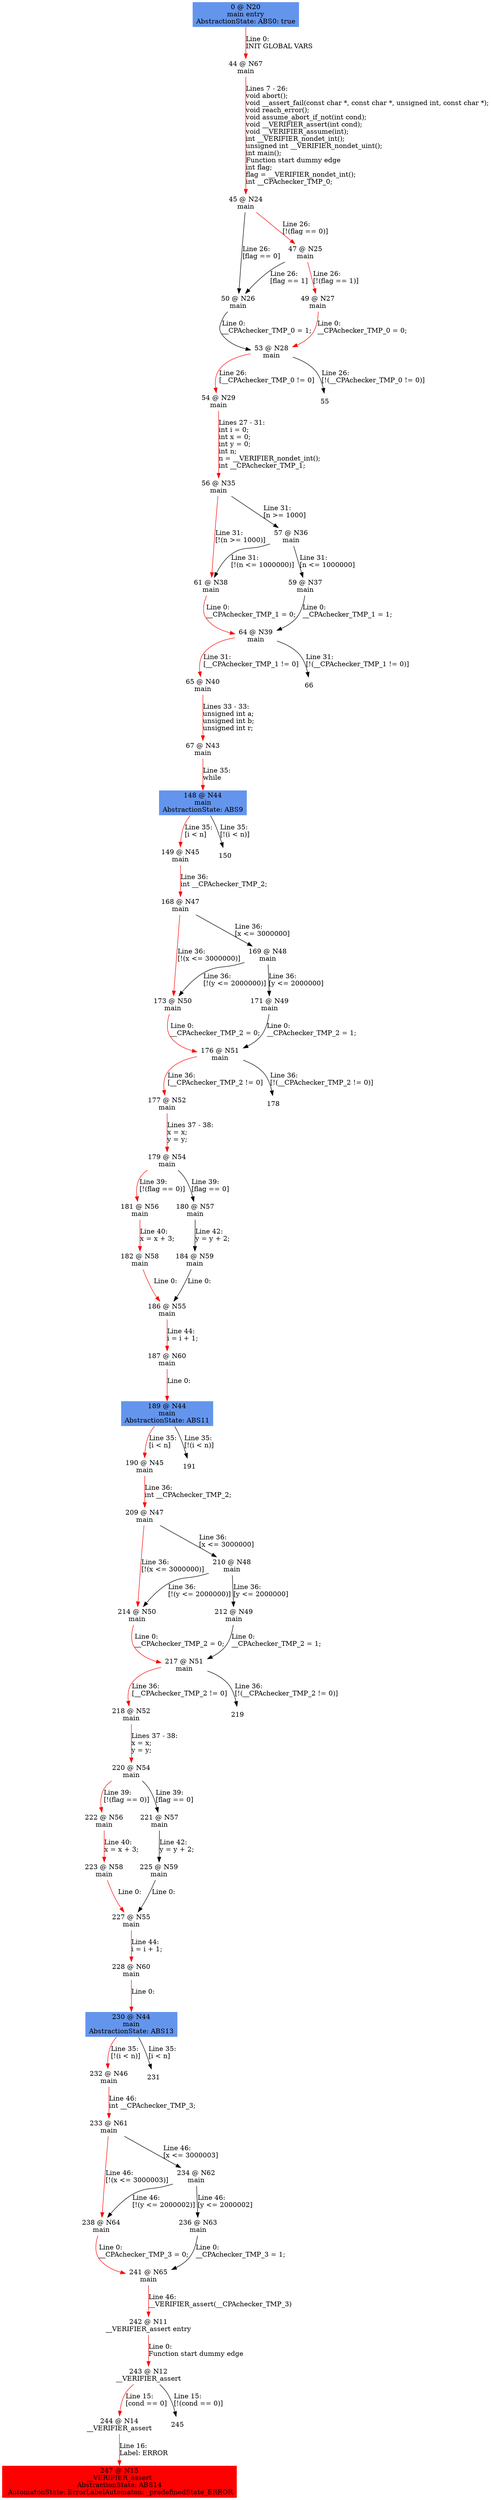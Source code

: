 digraph ARG {
node [style="filled" shape="box" color="white"]
0 [fillcolor="cornflowerblue" label="0 @ N20\nmain entry\nAbstractionState: ABS0: true\n" id="0"]
44 [label="44 @ N67\nmain\n" id="44"]
45 [label="45 @ N24\nmain\n" id="45"]
50 [label="50 @ N26\nmain\n" id="50"]
53 [label="53 @ N28\nmain\n" id="53"]
54 [label="54 @ N29\nmain\n" id="54"]
56 [label="56 @ N35\nmain\n" id="56"]
61 [label="61 @ N38\nmain\n" id="61"]
64 [label="64 @ N39\nmain\n" id="64"]
65 [label="65 @ N40\nmain\n" id="65"]
67 [label="67 @ N43\nmain\n" id="67"]
148 [fillcolor="cornflowerblue" label="148 @ N44\nmain\nAbstractionState: ABS9\n" id="148"]
149 [label="149 @ N45\nmain\n" id="149"]
168 [label="168 @ N47\nmain\n" id="168"]
173 [label="173 @ N50\nmain\n" id="173"]
176 [label="176 @ N51\nmain\n" id="176"]
177 [label="177 @ N52\nmain\n" id="177"]
179 [label="179 @ N54\nmain\n" id="179"]
181 [label="181 @ N56\nmain\n" id="181"]
182 [label="182 @ N58\nmain\n" id="182"]
186 [label="186 @ N55\nmain\n" id="186"]
187 [label="187 @ N60\nmain\n" id="187"]
189 [fillcolor="cornflowerblue" label="189 @ N44\nmain\nAbstractionState: ABS11\n" id="189"]
190 [label="190 @ N45\nmain\n" id="190"]
209 [label="209 @ N47\nmain\n" id="209"]
214 [label="214 @ N50\nmain\n" id="214"]
217 [label="217 @ N51\nmain\n" id="217"]
218 [label="218 @ N52\nmain\n" id="218"]
220 [label="220 @ N54\nmain\n" id="220"]
222 [label="222 @ N56\nmain\n" id="222"]
223 [label="223 @ N58\nmain\n" id="223"]
227 [label="227 @ N55\nmain\n" id="227"]
228 [label="228 @ N60\nmain\n" id="228"]
230 [fillcolor="cornflowerblue" label="230 @ N44\nmain\nAbstractionState: ABS13\n" id="230"]
232 [label="232 @ N46\nmain\n" id="232"]
233 [label="233 @ N61\nmain\n" id="233"]
238 [label="238 @ N64\nmain\n" id="238"]
241 [label="241 @ N65\nmain\n" id="241"]
242 [label="242 @ N11\n__VERIFIER_assert entry\n" id="242"]
243 [label="243 @ N12\n__VERIFIER_assert\n" id="243"]
244 [label="244 @ N14\n__VERIFIER_assert\n" id="244"]
247 [fillcolor="red" label="247 @ N15\n__VERIFIER_assert\nAbstractionState: ABS14\n AutomatonState: ErrorLabelAutomaton: _predefinedState_ERROR\n" id="247"]
234 [label="234 @ N62\nmain\n" id="234"]
236 [label="236 @ N63\nmain\n" id="236"]
221 [label="221 @ N57\nmain\n" id="221"]
225 [label="225 @ N59\nmain\n" id="225"]
210 [label="210 @ N48\nmain\n" id="210"]
212 [label="212 @ N49\nmain\n" id="212"]
180 [label="180 @ N57\nmain\n" id="180"]
184 [label="184 @ N59\nmain\n" id="184"]
169 [label="169 @ N48\nmain\n" id="169"]
171 [label="171 @ N49\nmain\n" id="171"]
57 [label="57 @ N36\nmain\n" id="57"]
59 [label="59 @ N37\nmain\n" id="59"]
47 [label="47 @ N25\nmain\n" id="47"]
49 [label="49 @ N27\nmain\n" id="49"]
0 -> 44 [color="red" label="Line 0: \lINIT GLOBAL VARS\l" id="0 -> 44"]
44 -> 45 [color="red" label="Lines 7 - 26: \lvoid abort();\lvoid __assert_fail(const char *, const char *, unsigned int, const char *);\lvoid reach_error();\lvoid assume_abort_if_not(int cond);\lvoid __VERIFIER_assert(int cond);\lvoid __VERIFIER_assume(int);\lint __VERIFIER_nondet_int();\lunsigned int __VERIFIER_nondet_uint();\lint main();\lFunction start dummy edge\lint flag;\lflag = __VERIFIER_nondet_int();\lint __CPAchecker_TMP_0;\l" id="44 -> 45"]
45 -> 47 [color="red" label="Line 26: \l[!(flag == 0)]\l" id="45 -> 47"]
45 -> 50 [label="Line 26: \l[flag == 0]\l" id="45 -> 50"]
50 -> 53 [label="Line 0: \l__CPAchecker_TMP_0 = 1;\l" id="50 -> 53"]
53 -> 54 [color="red" label="Line 26: \l[__CPAchecker_TMP_0 != 0]\l" id="53 -> 54"]
53 -> 55 [label="Line 26: \l[!(__CPAchecker_TMP_0 != 0)]\l" id="53 -> 55"]
54 -> 56 [color="red" label="Lines 27 - 31: \lint i = 0;\lint x = 0;\lint y = 0;\lint n;\ln = __VERIFIER_nondet_int();\lint __CPAchecker_TMP_1;\l" id="54 -> 56"]
56 -> 57 [label="Line 31: \l[n >= 1000]\l" id="56 -> 57"]
56 -> 61 [color="red" label="Line 31: \l[!(n >= 1000)]\l" id="56 -> 61"]
61 -> 64 [color="red" label="Line 0: \l__CPAchecker_TMP_1 = 0;\l" id="61 -> 64"]
64 -> 65 [color="red" label="Line 31: \l[__CPAchecker_TMP_1 != 0]\l" id="64 -> 65"]
64 -> 66 [label="Line 31: \l[!(__CPAchecker_TMP_1 != 0)]\l" id="64 -> 66"]
65 -> 67 [color="red" label="Lines 33 - 33: \lunsigned int a;\lunsigned int b;\lunsigned int r;\l" id="65 -> 67"]
67 -> 148 [color="red" label="Line 35: \lwhile\l" id="67 -> 148"]
148 -> 149 [color="red" label="Line 35: \l[i < n]\l" id="148 -> 149"]
148 -> 150 [label="Line 35: \l[!(i < n)]\l" id="148 -> 150"]
149 -> 168 [color="red" label="Line 36: \lint __CPAchecker_TMP_2;\l" id="149 -> 168"]
168 -> 169 [label="Line 36: \l[x <= 3000000]\l" id="168 -> 169"]
168 -> 173 [color="red" label="Line 36: \l[!(x <= 3000000)]\l" id="168 -> 173"]
173 -> 176 [color="red" label="Line 0: \l__CPAchecker_TMP_2 = 0;\l" id="173 -> 176"]
176 -> 177 [color="red" label="Line 36: \l[__CPAchecker_TMP_2 != 0]\l" id="176 -> 177"]
176 -> 178 [label="Line 36: \l[!(__CPAchecker_TMP_2 != 0)]\l" id="176 -> 178"]
177 -> 179 [color="red" label="Lines 37 - 38: \lx = x;\ly = y;\l" id="177 -> 179"]
179 -> 180 [label="Line 39: \l[flag == 0]\l" id="179 -> 180"]
179 -> 181 [color="red" label="Line 39: \l[!(flag == 0)]\l" id="179 -> 181"]
181 -> 182 [color="red" label="Line 40: \lx = x + 3;\l" id="181 -> 182"]
182 -> 186 [color="red" label="Line 0: \l\l" id="182 -> 186"]
186 -> 187 [color="red" label="Line 44: \li = i + 1;\l" id="186 -> 187"]
187 -> 189 [color="red" label="Line 0: \l\l" id="187 -> 189"]
189 -> 190 [color="red" label="Line 35: \l[i < n]\l" id="189 -> 190"]
189 -> 191 [label="Line 35: \l[!(i < n)]\l" id="189 -> 191"]
190 -> 209 [color="red" label="Line 36: \lint __CPAchecker_TMP_2;\l" id="190 -> 209"]
209 -> 210 [label="Line 36: \l[x <= 3000000]\l" id="209 -> 210"]
209 -> 214 [color="red" label="Line 36: \l[!(x <= 3000000)]\l" id="209 -> 214"]
214 -> 217 [color="red" label="Line 0: \l__CPAchecker_TMP_2 = 0;\l" id="214 -> 217"]
217 -> 218 [color="red" label="Line 36: \l[__CPAchecker_TMP_2 != 0]\l" id="217 -> 218"]
217 -> 219 [label="Line 36: \l[!(__CPAchecker_TMP_2 != 0)]\l" id="217 -> 219"]
218 -> 220 [color="red" label="Lines 37 - 38: \lx = x;\ly = y;\l" id="218 -> 220"]
220 -> 221 [label="Line 39: \l[flag == 0]\l" id="220 -> 221"]
220 -> 222 [color="red" label="Line 39: \l[!(flag == 0)]\l" id="220 -> 222"]
222 -> 223 [color="red" label="Line 40: \lx = x + 3;\l" id="222 -> 223"]
223 -> 227 [color="red" label="Line 0: \l\l" id="223 -> 227"]
227 -> 228 [color="red" label="Line 44: \li = i + 1;\l" id="227 -> 228"]
228 -> 230 [color="red" label="Line 0: \l\l" id="228 -> 230"]
230 -> 231 [label="Line 35: \l[i < n]\l" id="230 -> 231"]
230 -> 232 [color="red" label="Line 35: \l[!(i < n)]\l" id="230 -> 232"]
232 -> 233 [color="red" label="Line 46: \lint __CPAchecker_TMP_3;\l" id="232 -> 233"]
233 -> 234 [label="Line 46: \l[x <= 3000003]\l" id="233 -> 234"]
233 -> 238 [color="red" label="Line 46: \l[!(x <= 3000003)]\l" id="233 -> 238"]
238 -> 241 [color="red" label="Line 0: \l__CPAchecker_TMP_3 = 0;\l" id="238 -> 241"]
241 -> 242 [color="red" label="Line 46: \l__VERIFIER_assert(__CPAchecker_TMP_3)\l" id="241 -> 242"]
242 -> 243 [color="red" label="Line 0: \lFunction start dummy edge\l" id="242 -> 243"]
243 -> 244 [color="red" label="Line 15: \l[cond == 0]\l" id="243 -> 244"]
243 -> 245 [label="Line 15: \l[!(cond == 0)]\l" id="243 -> 245"]
244 -> 247 [color="red" label="Line 16: \lLabel: ERROR\l" id="244 -> 247"]
234 -> 236 [label="Line 46: \l[y <= 2000002]\l" id="234 -> 236"]
234 -> 238 [label="Line 46: \l[!(y <= 2000002)]\l" id="234 -> 238"]
236 -> 241 [label="Line 0: \l__CPAchecker_TMP_3 = 1;\l" id="236 -> 241"]
221 -> 225 [label="Line 42: \ly = y + 2;\l" id="221 -> 225"]
225 -> 227 [label="Line 0: \l\l" id="225 -> 227"]
210 -> 212 [label="Line 36: \l[y <= 2000000]\l" id="210 -> 212"]
210 -> 214 [label="Line 36: \l[!(y <= 2000000)]\l" id="210 -> 214"]
212 -> 217 [label="Line 0: \l__CPAchecker_TMP_2 = 1;\l" id="212 -> 217"]
180 -> 184 [label="Line 42: \ly = y + 2;\l" id="180 -> 184"]
184 -> 186 [label="Line 0: \l\l" id="184 -> 186"]
169 -> 171 [label="Line 36: \l[y <= 2000000]\l" id="169 -> 171"]
169 -> 173 [label="Line 36: \l[!(y <= 2000000)]\l" id="169 -> 173"]
171 -> 176 [label="Line 0: \l__CPAchecker_TMP_2 = 1;\l" id="171 -> 176"]
57 -> 59 [label="Line 31: \l[n <= 1000000]\l" id="57 -> 59"]
57 -> 61 [label="Line 31: \l[!(n <= 1000000)]\l" id="57 -> 61"]
59 -> 64 [label="Line 0: \l__CPAchecker_TMP_1 = 1;\l" id="59 -> 64"]
47 -> 49 [color="red" label="Line 26: \l[!(flag == 1)]\l" id="47 -> 49"]
47 -> 50 [label="Line 26: \l[flag == 1]\l" id="47 -> 50"]
49 -> 53 [color="red" label="Line 0: \l__CPAchecker_TMP_0 = 0;\l" id="49 -> 53"]
}
